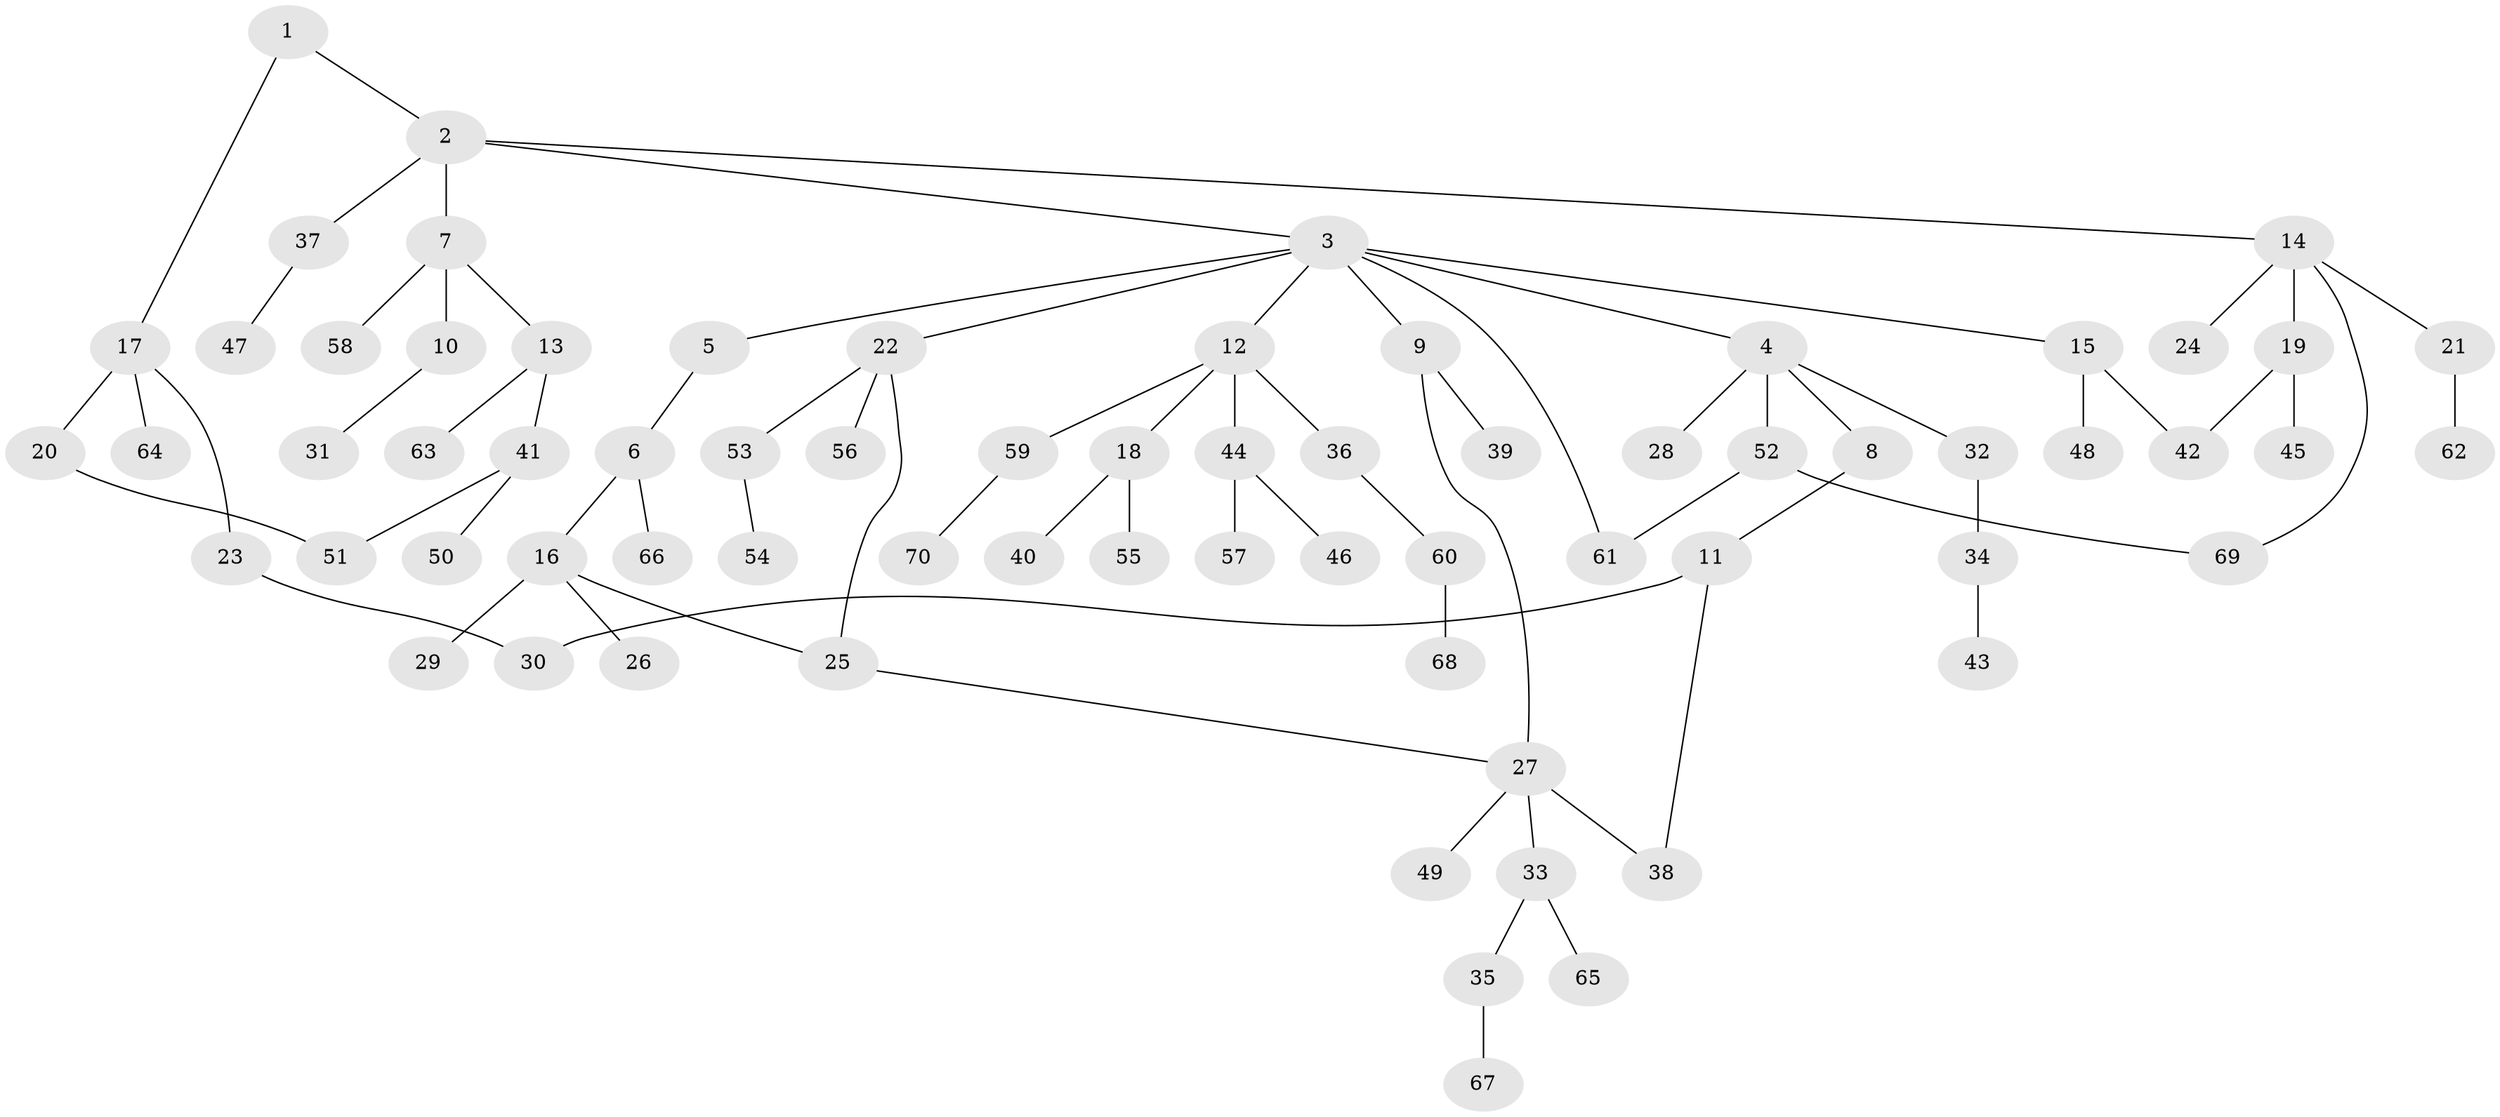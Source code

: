 // coarse degree distribution, {2: 0.19148936170212766, 8: 0.0425531914893617, 5: 0.0851063829787234, 1: 0.48936170212765956, 3: 0.14893617021276595, 4: 0.02127659574468085, 6: 0.02127659574468085}
// Generated by graph-tools (version 1.1) at 2025/41/03/06/25 10:41:27]
// undirected, 70 vertices, 77 edges
graph export_dot {
graph [start="1"]
  node [color=gray90,style=filled];
  1;
  2;
  3;
  4;
  5;
  6;
  7;
  8;
  9;
  10;
  11;
  12;
  13;
  14;
  15;
  16;
  17;
  18;
  19;
  20;
  21;
  22;
  23;
  24;
  25;
  26;
  27;
  28;
  29;
  30;
  31;
  32;
  33;
  34;
  35;
  36;
  37;
  38;
  39;
  40;
  41;
  42;
  43;
  44;
  45;
  46;
  47;
  48;
  49;
  50;
  51;
  52;
  53;
  54;
  55;
  56;
  57;
  58;
  59;
  60;
  61;
  62;
  63;
  64;
  65;
  66;
  67;
  68;
  69;
  70;
  1 -- 2;
  1 -- 17;
  2 -- 3;
  2 -- 7;
  2 -- 14;
  2 -- 37;
  3 -- 4;
  3 -- 5;
  3 -- 9;
  3 -- 12;
  3 -- 15;
  3 -- 22;
  3 -- 61;
  4 -- 8;
  4 -- 28;
  4 -- 32;
  4 -- 52;
  5 -- 6;
  6 -- 16;
  6 -- 66;
  7 -- 10;
  7 -- 13;
  7 -- 58;
  8 -- 11;
  9 -- 39;
  9 -- 27;
  10 -- 31;
  11 -- 30;
  11 -- 38;
  12 -- 18;
  12 -- 36;
  12 -- 44;
  12 -- 59;
  13 -- 41;
  13 -- 63;
  14 -- 19;
  14 -- 21;
  14 -- 24;
  14 -- 69;
  15 -- 48;
  15 -- 42;
  16 -- 26;
  16 -- 29;
  16 -- 25;
  17 -- 20;
  17 -- 23;
  17 -- 64;
  18 -- 40;
  18 -- 55;
  19 -- 42;
  19 -- 45;
  20 -- 51;
  21 -- 62;
  22 -- 25;
  22 -- 53;
  22 -- 56;
  23 -- 30;
  25 -- 27;
  27 -- 33;
  27 -- 38;
  27 -- 49;
  32 -- 34;
  33 -- 35;
  33 -- 65;
  34 -- 43;
  35 -- 67;
  36 -- 60;
  37 -- 47;
  41 -- 50;
  41 -- 51;
  44 -- 46;
  44 -- 57;
  52 -- 61;
  52 -- 69;
  53 -- 54;
  59 -- 70;
  60 -- 68;
}
